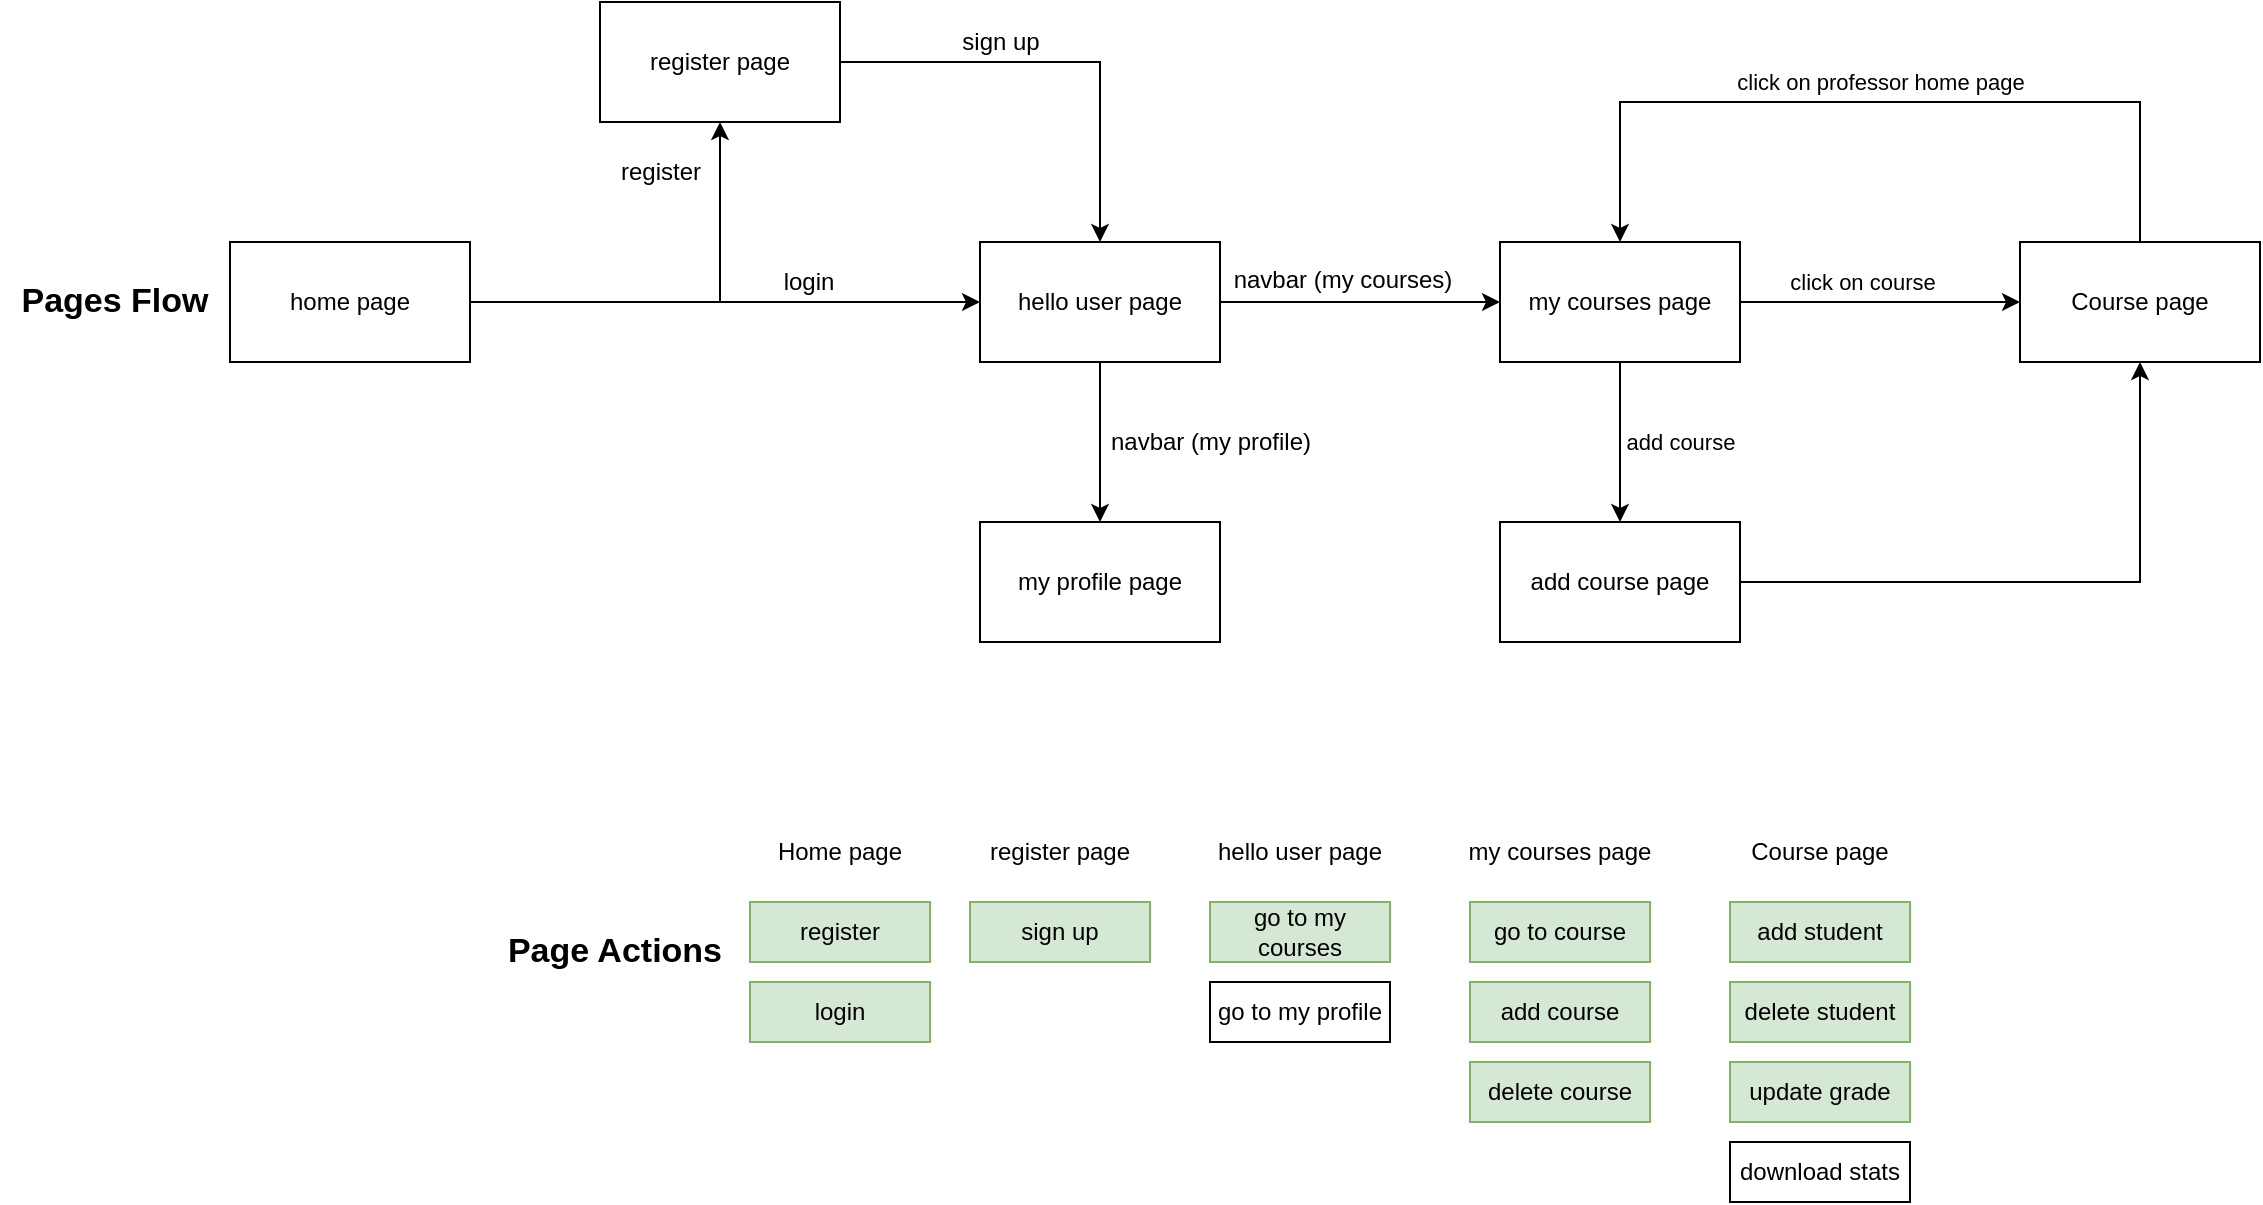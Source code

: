<mxfile version="20.7.4" type="device"><diagram id="lj5lgNsj-6KnhjrCvN2b" name="Page-1"><mxGraphModel dx="2893" dy="779" grid="1" gridSize="10" guides="1" tooltips="1" connect="1" arrows="1" fold="1" page="1" pageScale="1" pageWidth="1600" pageHeight="1200" math="0" shadow="0"><root><mxCell id="0"/><mxCell id="1" parent="0"/><mxCell id="HAZFT3wiwAKUp9wNDnYm-58" style="edgeStyle=orthogonalEdgeStyle;rounded=0;orthogonalLoop=1;jettySize=auto;html=1;fontSize=12;" parent="1" source="HAZFT3wiwAKUp9wNDnYm-1" target="HAZFT3wiwAKUp9wNDnYm-37" edge="1"><mxGeometry relative="1" as="geometry"/></mxCell><mxCell id="HAZFT3wiwAKUp9wNDnYm-61" value="login" style="edgeLabel;html=1;align=center;verticalAlign=middle;resizable=0;points=[];fontSize=12;" parent="HAZFT3wiwAKUp9wNDnYm-58" vertex="1" connectable="0"><mxGeometry x="0.325" relative="1" as="geometry"><mxPoint y="-10" as="offset"/></mxGeometry></mxCell><mxCell id="HAZFT3wiwAKUp9wNDnYm-60" style="edgeStyle=orthogonalEdgeStyle;rounded=0;orthogonalLoop=1;jettySize=auto;html=1;fontSize=12;" parent="1" source="HAZFT3wiwAKUp9wNDnYm-1" target="HAZFT3wiwAKUp9wNDnYm-55" edge="1"><mxGeometry relative="1" as="geometry"/></mxCell><mxCell id="HAZFT3wiwAKUp9wNDnYm-62" value="register" style="edgeLabel;html=1;align=center;verticalAlign=middle;resizable=0;points=[];fontSize=12;" parent="HAZFT3wiwAKUp9wNDnYm-60" vertex="1" connectable="0"><mxGeometry x="0.793" y="-2" relative="1" as="geometry"><mxPoint x="-32" y="2" as="offset"/></mxGeometry></mxCell><mxCell id="HAZFT3wiwAKUp9wNDnYm-1" value="home page" style="rounded=0;whiteSpace=wrap;html=1;" parent="1" vertex="1"><mxGeometry x="-135" y="180" width="120" height="60" as="geometry"/></mxCell><mxCell id="HAZFT3wiwAKUp9wNDnYm-6" value="" style="edgeStyle=orthogonalEdgeStyle;rounded=0;orthogonalLoop=1;jettySize=auto;html=1;" parent="1" source="HAZFT3wiwAKUp9wNDnYm-2" target="HAZFT3wiwAKUp9wNDnYm-5" edge="1"><mxGeometry relative="1" as="geometry"/></mxCell><mxCell id="HAZFT3wiwAKUp9wNDnYm-7" value="click on course" style="edgeLabel;html=1;align=center;verticalAlign=middle;resizable=0;points=[];" parent="HAZFT3wiwAKUp9wNDnYm-6" vertex="1" connectable="0"><mxGeometry x="-0.338" y="-1" relative="1" as="geometry"><mxPoint x="14" y="-11" as="offset"/></mxGeometry></mxCell><mxCell id="HAZFT3wiwAKUp9wNDnYm-9" value="" style="edgeStyle=orthogonalEdgeStyle;rounded=0;orthogonalLoop=1;jettySize=auto;html=1;" parent="1" source="HAZFT3wiwAKUp9wNDnYm-2" target="HAZFT3wiwAKUp9wNDnYm-8" edge="1"><mxGeometry relative="1" as="geometry"/></mxCell><mxCell id="HAZFT3wiwAKUp9wNDnYm-10" value="add course" style="edgeLabel;html=1;align=center;verticalAlign=middle;resizable=0;points=[];" parent="HAZFT3wiwAKUp9wNDnYm-9" vertex="1" connectable="0"><mxGeometry x="0.141" y="1" relative="1" as="geometry"><mxPoint x="29" y="-6" as="offset"/></mxGeometry></mxCell><mxCell id="HAZFT3wiwAKUp9wNDnYm-2" value="my courses page" style="whiteSpace=wrap;html=1;rounded=0;" parent="1" vertex="1"><mxGeometry x="500" y="180" width="120" height="60" as="geometry"/></mxCell><mxCell id="HAZFT3wiwAKUp9wNDnYm-12" style="edgeStyle=orthogonalEdgeStyle;rounded=0;orthogonalLoop=1;jettySize=auto;html=1;" parent="1" source="HAZFT3wiwAKUp9wNDnYm-5" target="HAZFT3wiwAKUp9wNDnYm-2" edge="1"><mxGeometry relative="1" as="geometry"><Array as="points"><mxPoint x="820" y="110"/><mxPoint x="560" y="110"/></Array></mxGeometry></mxCell><mxCell id="HAZFT3wiwAKUp9wNDnYm-13" value="click on professor home page" style="edgeLabel;html=1;align=center;verticalAlign=middle;resizable=0;points=[];" parent="HAZFT3wiwAKUp9wNDnYm-12" vertex="1" connectable="0"><mxGeometry x="0.15" relative="1" as="geometry"><mxPoint x="30" y="-10" as="offset"/></mxGeometry></mxCell><mxCell id="HAZFT3wiwAKUp9wNDnYm-5" value="Course page" style="whiteSpace=wrap;html=1;rounded=0;" parent="1" vertex="1"><mxGeometry x="760" y="180" width="120" height="60" as="geometry"/></mxCell><mxCell id="HAZFT3wiwAKUp9wNDnYm-11" style="edgeStyle=orthogonalEdgeStyle;rounded=0;orthogonalLoop=1;jettySize=auto;html=1;" parent="1" source="HAZFT3wiwAKUp9wNDnYm-8" target="HAZFT3wiwAKUp9wNDnYm-5" edge="1"><mxGeometry relative="1" as="geometry"/></mxCell><mxCell id="HAZFT3wiwAKUp9wNDnYm-8" value="add course page" style="whiteSpace=wrap;html=1;rounded=0;" parent="1" vertex="1"><mxGeometry x="500" y="320" width="120" height="60" as="geometry"/></mxCell><mxCell id="HAZFT3wiwAKUp9wNDnYm-18" value="hello user page" style="text;html=1;strokeColor=none;fillColor=none;align=center;verticalAlign=middle;whiteSpace=wrap;rounded=0;" parent="1" vertex="1"><mxGeometry x="350" y="470" width="100" height="30" as="geometry"/></mxCell><mxCell id="HAZFT3wiwAKUp9wNDnYm-20" value="go to my courses" style="rounded=0;whiteSpace=wrap;html=1;fillColor=#d5e8d4;strokeColor=#82b366;" parent="1" vertex="1"><mxGeometry x="355" y="510" width="90" height="30" as="geometry"/></mxCell><mxCell id="HAZFT3wiwAKUp9wNDnYm-24" value="Course page" style="text;html=1;strokeColor=none;fillColor=none;align=center;verticalAlign=middle;whiteSpace=wrap;rounded=0;" parent="1" vertex="1"><mxGeometry x="610" y="470" width="100" height="30" as="geometry"/></mxCell><mxCell id="HAZFT3wiwAKUp9wNDnYm-25" value="add student" style="rounded=0;whiteSpace=wrap;html=1;fillColor=#d5e8d4;strokeColor=#82b366;" parent="1" vertex="1"><mxGeometry x="615" y="510" width="90" height="30" as="geometry"/></mxCell><mxCell id="HAZFT3wiwAKUp9wNDnYm-26" value="delete student" style="rounded=0;whiteSpace=wrap;html=1;fillColor=#d5e8d4;strokeColor=#82b366;" parent="1" vertex="1"><mxGeometry x="615" y="550" width="90" height="30" as="geometry"/></mxCell><mxCell id="HAZFT3wiwAKUp9wNDnYm-27" value="update grade" style="rounded=0;whiteSpace=wrap;html=1;fillColor=#d5e8d4;strokeColor=#82b366;" parent="1" vertex="1"><mxGeometry x="615" y="590" width="90" height="30" as="geometry"/></mxCell><mxCell id="HAZFT3wiwAKUp9wNDnYm-28" value="Pages Flow" style="text;html=1;strokeColor=none;fillColor=none;align=center;verticalAlign=middle;whiteSpace=wrap;rounded=0;fontStyle=1;fontSize=17;" parent="1" vertex="1"><mxGeometry x="-250" y="195" width="115" height="30" as="geometry"/></mxCell><mxCell id="HAZFT3wiwAKUp9wNDnYm-29" value="Home page" style="text;html=1;strokeColor=none;fillColor=none;align=center;verticalAlign=middle;whiteSpace=wrap;rounded=0;" parent="1" vertex="1"><mxGeometry x="120" y="470" width="100" height="30" as="geometry"/></mxCell><mxCell id="HAZFT3wiwAKUp9wNDnYm-30" value="register" style="rounded=0;whiteSpace=wrap;html=1;fillColor=#d5e8d4;strokeColor=#82b366;" parent="1" vertex="1"><mxGeometry x="125" y="510" width="90" height="30" as="geometry"/></mxCell><mxCell id="HAZFT3wiwAKUp9wNDnYm-31" value="login" style="rounded=0;whiteSpace=wrap;html=1;fillColor=#d5e8d4;strokeColor=#82b366;" parent="1" vertex="1"><mxGeometry x="125" y="550" width="90" height="30" as="geometry"/></mxCell><mxCell id="HAZFT3wiwAKUp9wNDnYm-33" value="Page Actions" style="text;html=1;strokeColor=none;fillColor=none;align=center;verticalAlign=middle;whiteSpace=wrap;rounded=0;fontStyle=1;fontSize=17;" parent="1" vertex="1"><mxGeometry x="-10" y="520" width="135" height="30" as="geometry"/></mxCell><mxCell id="HAZFT3wiwAKUp9wNDnYm-34" value="download stats" style="rounded=0;whiteSpace=wrap;html=1;" parent="1" vertex="1"><mxGeometry x="615" y="630" width="90" height="30" as="geometry"/></mxCell><mxCell id="HAZFT3wiwAKUp9wNDnYm-38" style="edgeStyle=orthogonalEdgeStyle;rounded=0;orthogonalLoop=1;jettySize=auto;html=1;fontSize=17;" parent="1" source="HAZFT3wiwAKUp9wNDnYm-37" target="HAZFT3wiwAKUp9wNDnYm-2" edge="1"><mxGeometry relative="1" as="geometry"/></mxCell><mxCell id="HAZFT3wiwAKUp9wNDnYm-39" value="navbar (my courses)" style="edgeLabel;html=1;align=center;verticalAlign=middle;resizable=0;points=[];fontSize=12;" parent="HAZFT3wiwAKUp9wNDnYm-38" vertex="1" connectable="0"><mxGeometry x="-0.294" y="2" relative="1" as="geometry"><mxPoint x="11" y="-9" as="offset"/></mxGeometry></mxCell><mxCell id="HAZFT3wiwAKUp9wNDnYm-42" value="" style="edgeStyle=orthogonalEdgeStyle;rounded=0;orthogonalLoop=1;jettySize=auto;html=1;fontSize=12;" parent="1" source="HAZFT3wiwAKUp9wNDnYm-37" target="HAZFT3wiwAKUp9wNDnYm-41" edge="1"><mxGeometry relative="1" as="geometry"/></mxCell><mxCell id="HAZFT3wiwAKUp9wNDnYm-43" value="navbar (my profile)" style="edgeLabel;html=1;align=center;verticalAlign=middle;resizable=0;points=[];fontSize=12;" parent="HAZFT3wiwAKUp9wNDnYm-42" vertex="1" connectable="0"><mxGeometry x="0.298" relative="1" as="geometry"><mxPoint x="55" y="-12" as="offset"/></mxGeometry></mxCell><mxCell id="HAZFT3wiwAKUp9wNDnYm-37" value="hello user page" style="whiteSpace=wrap;html=1;rounded=0;" parent="1" vertex="1"><mxGeometry x="240" y="180" width="120" height="60" as="geometry"/></mxCell><mxCell id="HAZFT3wiwAKUp9wNDnYm-41" value="my profile page" style="whiteSpace=wrap;html=1;rounded=0;" parent="1" vertex="1"><mxGeometry x="240" y="320" width="120" height="60" as="geometry"/></mxCell><mxCell id="HAZFT3wiwAKUp9wNDnYm-44" value="go to my profile" style="rounded=0;whiteSpace=wrap;html=1;" parent="1" vertex="1"><mxGeometry x="355" y="550" width="90" height="30" as="geometry"/></mxCell><mxCell id="HAZFT3wiwAKUp9wNDnYm-48" value="my courses page" style="text;html=1;strokeColor=none;fillColor=none;align=center;verticalAlign=middle;whiteSpace=wrap;rounded=0;" parent="1" vertex="1"><mxGeometry x="480" y="470" width="100" height="30" as="geometry"/></mxCell><mxCell id="HAZFT3wiwAKUp9wNDnYm-49" value="go to course" style="rounded=0;whiteSpace=wrap;html=1;fillColor=#d5e8d4;strokeColor=#82b366;" parent="1" vertex="1"><mxGeometry x="485" y="510" width="90" height="30" as="geometry"/></mxCell><mxCell id="HAZFT3wiwAKUp9wNDnYm-50" value="add course" style="rounded=0;whiteSpace=wrap;html=1;fillColor=#d5e8d4;strokeColor=#82b366;" parent="1" vertex="1"><mxGeometry x="485" y="550" width="90" height="30" as="geometry"/></mxCell><mxCell id="HAZFT3wiwAKUp9wNDnYm-51" value="delete course" style="rounded=0;whiteSpace=wrap;html=1;fillColor=#d5e8d4;strokeColor=#82b366;" parent="1" vertex="1"><mxGeometry x="485" y="590" width="90" height="30" as="geometry"/></mxCell><mxCell id="HAZFT3wiwAKUp9wNDnYm-59" style="edgeStyle=orthogonalEdgeStyle;rounded=0;orthogonalLoop=1;jettySize=auto;html=1;fontSize=12;" parent="1" source="HAZFT3wiwAKUp9wNDnYm-55" target="HAZFT3wiwAKUp9wNDnYm-37" edge="1"><mxGeometry relative="1" as="geometry"/></mxCell><mxCell id="HAZFT3wiwAKUp9wNDnYm-63" value="sign up" style="edgeLabel;html=1;align=center;verticalAlign=middle;resizable=0;points=[];fontSize=12;" parent="HAZFT3wiwAKUp9wNDnYm-59" vertex="1" connectable="0"><mxGeometry x="-0.493" relative="1" as="geometry"><mxPoint x="24" y="-10" as="offset"/></mxGeometry></mxCell><mxCell id="HAZFT3wiwAKUp9wNDnYm-55" value="register page" style="whiteSpace=wrap;html=1;rounded=0;" parent="1" vertex="1"><mxGeometry x="50" y="60" width="120" height="60" as="geometry"/></mxCell><mxCell id="HAZFT3wiwAKUp9wNDnYm-64" value="register page" style="text;html=1;strokeColor=none;fillColor=none;align=center;verticalAlign=middle;whiteSpace=wrap;rounded=0;" parent="1" vertex="1"><mxGeometry x="230" y="470" width="100" height="30" as="geometry"/></mxCell><mxCell id="HAZFT3wiwAKUp9wNDnYm-65" value="sign up" style="rounded=0;whiteSpace=wrap;html=1;fillColor=#d5e8d4;strokeColor=#82b366;" parent="1" vertex="1"><mxGeometry x="235" y="510" width="90" height="30" as="geometry"/></mxCell></root></mxGraphModel></diagram></mxfile>